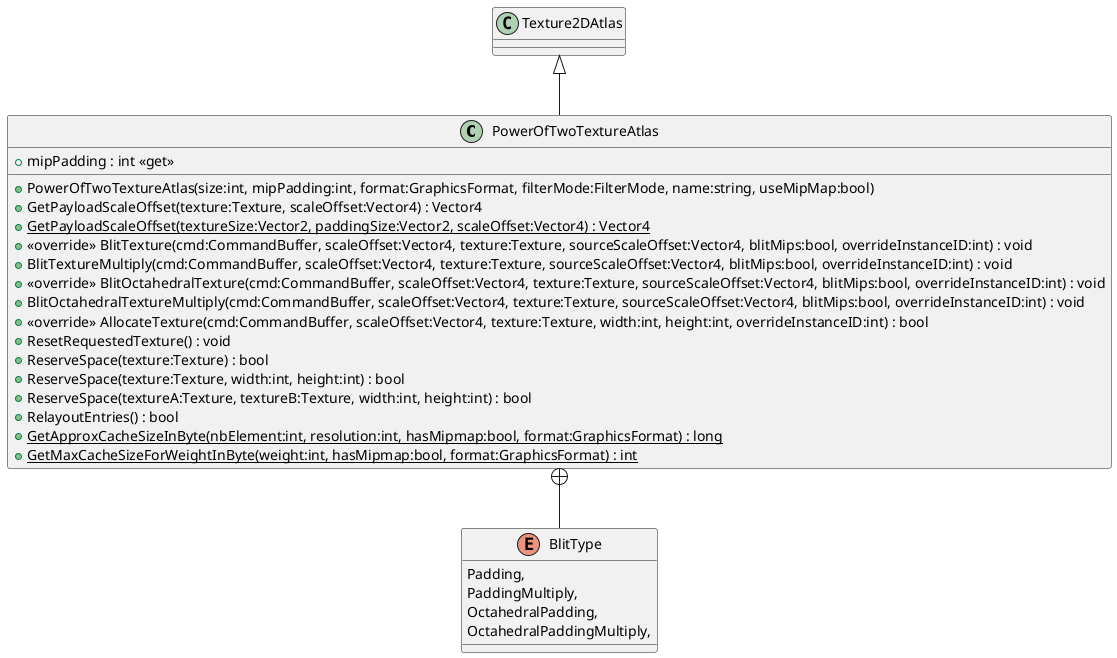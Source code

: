 @startuml
class PowerOfTwoTextureAtlas {
    + PowerOfTwoTextureAtlas(size:int, mipPadding:int, format:GraphicsFormat, filterMode:FilterMode, name:string, useMipMap:bool)
    + mipPadding : int <<get>>
    + GetPayloadScaleOffset(texture:Texture, scaleOffset:Vector4) : Vector4
    {static} + GetPayloadScaleOffset(textureSize:Vector2, paddingSize:Vector2, scaleOffset:Vector4) : Vector4
    + <<override>> BlitTexture(cmd:CommandBuffer, scaleOffset:Vector4, texture:Texture, sourceScaleOffset:Vector4, blitMips:bool, overrideInstanceID:int) : void
    + BlitTextureMultiply(cmd:CommandBuffer, scaleOffset:Vector4, texture:Texture, sourceScaleOffset:Vector4, blitMips:bool, overrideInstanceID:int) : void
    + <<override>> BlitOctahedralTexture(cmd:CommandBuffer, scaleOffset:Vector4, texture:Texture, sourceScaleOffset:Vector4, blitMips:bool, overrideInstanceID:int) : void
    + BlitOctahedralTextureMultiply(cmd:CommandBuffer, scaleOffset:Vector4, texture:Texture, sourceScaleOffset:Vector4, blitMips:bool, overrideInstanceID:int) : void
    + <<override>> AllocateTexture(cmd:CommandBuffer, scaleOffset:Vector4, texture:Texture, width:int, height:int, overrideInstanceID:int) : bool
    + ResetRequestedTexture() : void
    + ReserveSpace(texture:Texture) : bool
    + ReserveSpace(texture:Texture, width:int, height:int) : bool
    + ReserveSpace(textureA:Texture, textureB:Texture, width:int, height:int) : bool
    + RelayoutEntries() : bool
    + {static} GetApproxCacheSizeInByte(nbElement:int, resolution:int, hasMipmap:bool, format:GraphicsFormat) : long
    + {static} GetMaxCacheSizeForWeightInByte(weight:int, hasMipmap:bool, format:GraphicsFormat) : int
}
enum BlitType {
    Padding,
    PaddingMultiply,
    OctahedralPadding,
    OctahedralPaddingMultiply,
}
Texture2DAtlas <|-- PowerOfTwoTextureAtlas
PowerOfTwoTextureAtlas +-- BlitType
@enduml
